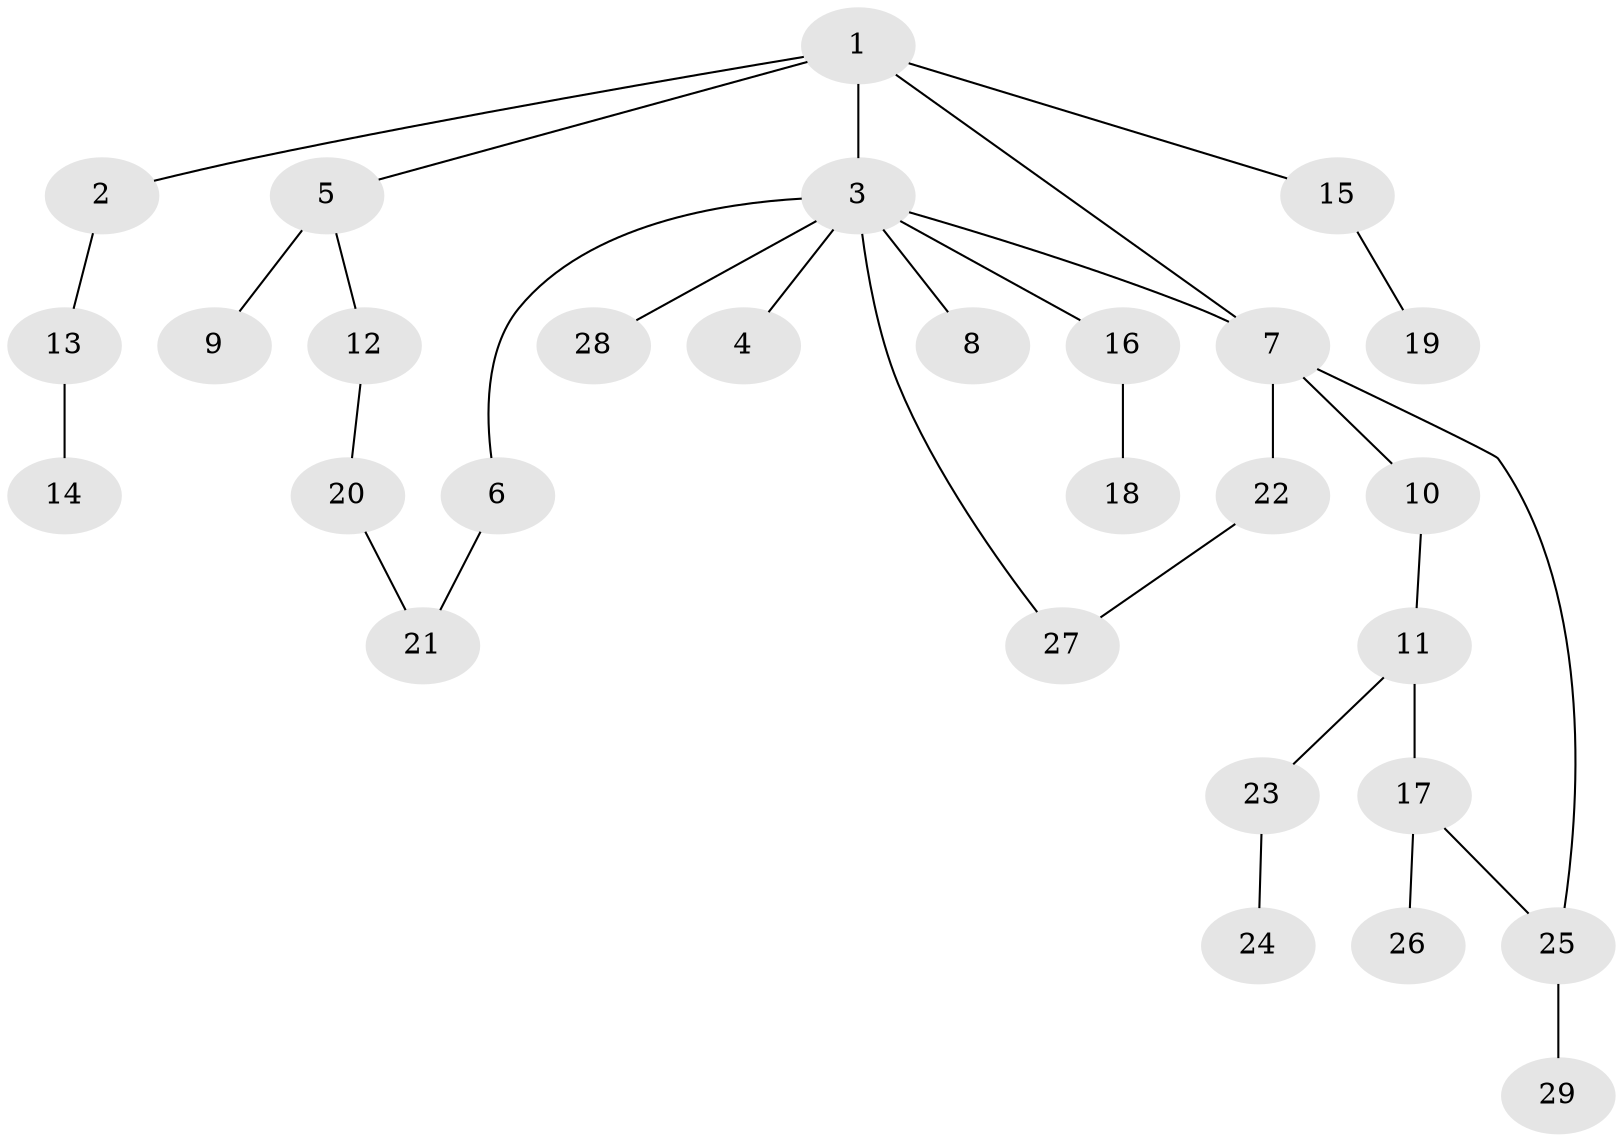 // original degree distribution, {7: 0.017543859649122806, 2: 0.2982456140350877, 6: 0.017543859649122806, 5: 0.03508771929824561, 3: 0.17543859649122806, 1: 0.40350877192982454, 4: 0.05263157894736842}
// Generated by graph-tools (version 1.1) at 2025/34/03/09/25 02:34:13]
// undirected, 29 vertices, 32 edges
graph export_dot {
graph [start="1"]
  node [color=gray90,style=filled];
  1;
  2;
  3;
  4;
  5;
  6;
  7;
  8;
  9;
  10;
  11;
  12;
  13;
  14;
  15;
  16;
  17;
  18;
  19;
  20;
  21;
  22;
  23;
  24;
  25;
  26;
  27;
  28;
  29;
  1 -- 2 [weight=1.0];
  1 -- 3 [weight=2.0];
  1 -- 5 [weight=1.0];
  1 -- 7 [weight=1.0];
  1 -- 15 [weight=1.0];
  2 -- 13 [weight=1.0];
  3 -- 4 [weight=1.0];
  3 -- 6 [weight=1.0];
  3 -- 7 [weight=1.0];
  3 -- 8 [weight=1.0];
  3 -- 16 [weight=1.0];
  3 -- 27 [weight=1.0];
  3 -- 28 [weight=1.0];
  5 -- 9 [weight=2.0];
  5 -- 12 [weight=1.0];
  6 -- 21 [weight=1.0];
  7 -- 10 [weight=1.0];
  7 -- 22 [weight=3.0];
  7 -- 25 [weight=1.0];
  10 -- 11 [weight=1.0];
  11 -- 17 [weight=1.0];
  11 -- 23 [weight=1.0];
  12 -- 20 [weight=1.0];
  13 -- 14 [weight=1.0];
  15 -- 19 [weight=1.0];
  16 -- 18 [weight=1.0];
  17 -- 25 [weight=1.0];
  17 -- 26 [weight=1.0];
  20 -- 21 [weight=1.0];
  22 -- 27 [weight=1.0];
  23 -- 24 [weight=1.0];
  25 -- 29 [weight=1.0];
}
